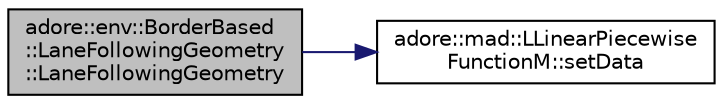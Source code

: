 digraph "adore::env::BorderBased::LaneFollowingGeometry::LaneFollowingGeometry"
{
 // LATEX_PDF_SIZE
  edge [fontname="Helvetica",fontsize="10",labelfontname="Helvetica",labelfontsize="10"];
  node [fontname="Helvetica",fontsize="10",shape=record];
  rankdir="LR";
  Node1 [label="adore::env::BorderBased\l::LaneFollowingGeometry\l::LaneFollowingGeometry",height=0.2,width=0.4,color="black", fillcolor="grey75", style="filled", fontcolor="black",tooltip="Construct a new LaneFollowingGeometry object."];
  Node1 -> Node2 [color="midnightblue",fontsize="10",style="solid",fontname="Helvetica"];
  Node2 [label="adore::mad::LLinearPiecewise\lFunctionM::setData",height=0.2,width=0.4,color="black", fillcolor="white", style="filled",URL="$classadore_1_1mad_1_1LLinearPiecewiseFunctionM.html#a1b396f230375de5238cb283f779310af",tooltip=" "];
}
